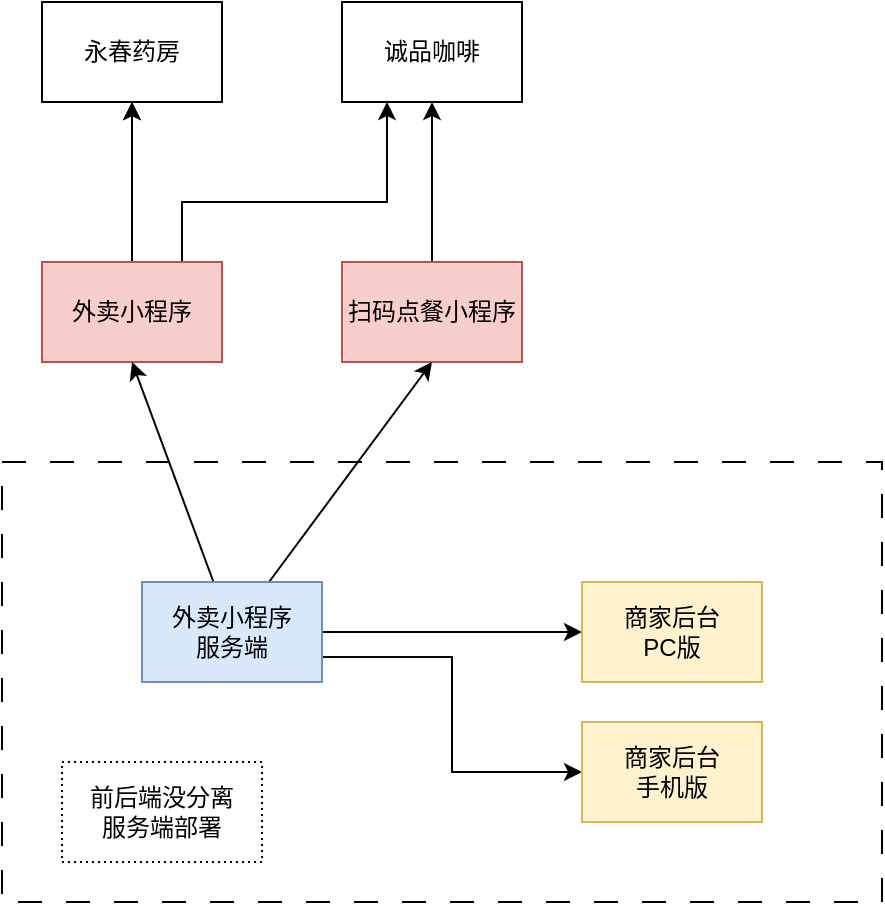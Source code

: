 <mxfile version="22.1.3" type="github">
  <diagram name="第 1 页" id="1bGJnwUZLRpFieNH4Pbf">
    <mxGraphModel dx="940" dy="490" grid="0" gridSize="10" guides="1" tooltips="1" connect="1" arrows="1" fold="1" page="1" pageScale="1" pageWidth="827" pageHeight="1169" math="0" shadow="0">
      <root>
        <mxCell id="0" />
        <mxCell id="1" parent="0" />
        <mxCell id="TzNub4UONT2IYfASkNJM-13" value="" style="rounded=0;whiteSpace=wrap;html=1;fillColor=none;dashed=1;dashPattern=12 12;" vertex="1" parent="1">
          <mxGeometry x="120" y="310" width="440" height="220" as="geometry" />
        </mxCell>
        <mxCell id="TzNub4UONT2IYfASkNJM-16" style="edgeStyle=orthogonalEdgeStyle;rounded=0;orthogonalLoop=1;jettySize=auto;html=1;entryX=0.5;entryY=1;entryDx=0;entryDy=0;" edge="1" parent="1" source="TzNub4UONT2IYfASkNJM-1" target="TzNub4UONT2IYfASkNJM-12">
          <mxGeometry relative="1" as="geometry" />
        </mxCell>
        <mxCell id="TzNub4UONT2IYfASkNJM-17" value="" style="edgeStyle=orthogonalEdgeStyle;rounded=0;orthogonalLoop=1;jettySize=auto;html=1;" edge="1" parent="1" source="TzNub4UONT2IYfASkNJM-1" target="TzNub4UONT2IYfASkNJM-12">
          <mxGeometry relative="1" as="geometry" />
        </mxCell>
        <mxCell id="TzNub4UONT2IYfASkNJM-18" style="edgeStyle=orthogonalEdgeStyle;rounded=0;orthogonalLoop=1;jettySize=auto;html=1;entryX=0.25;entryY=1;entryDx=0;entryDy=0;" edge="1" parent="1" source="TzNub4UONT2IYfASkNJM-1" target="TzNub4UONT2IYfASkNJM-15">
          <mxGeometry relative="1" as="geometry">
            <Array as="points">
              <mxPoint x="210" y="180" />
              <mxPoint x="313" y="180" />
            </Array>
          </mxGeometry>
        </mxCell>
        <mxCell id="TzNub4UONT2IYfASkNJM-1" value="外卖小程序" style="rounded=0;whiteSpace=wrap;html=1;fillColor=#f8cecc;strokeColor=#b85450;" vertex="1" parent="1">
          <mxGeometry x="140" y="210" width="90" height="50" as="geometry" />
        </mxCell>
        <mxCell id="TzNub4UONT2IYfASkNJM-19" style="edgeStyle=orthogonalEdgeStyle;rounded=0;orthogonalLoop=1;jettySize=auto;html=1;entryX=0.5;entryY=1;entryDx=0;entryDy=0;" edge="1" parent="1" source="TzNub4UONT2IYfASkNJM-4" target="TzNub4UONT2IYfASkNJM-15">
          <mxGeometry relative="1" as="geometry" />
        </mxCell>
        <mxCell id="TzNub4UONT2IYfASkNJM-4" value="扫码点餐小程序" style="rounded=0;whiteSpace=wrap;html=1;fillColor=#f8cecc;strokeColor=#b85450;" vertex="1" parent="1">
          <mxGeometry x="290" y="210" width="90" height="50" as="geometry" />
        </mxCell>
        <mxCell id="TzNub4UONT2IYfASkNJM-7" style="rounded=0;orthogonalLoop=1;jettySize=auto;html=1;entryX=0.5;entryY=1;entryDx=0;entryDy=0;" edge="1" parent="1" source="TzNub4UONT2IYfASkNJM-5" target="TzNub4UONT2IYfASkNJM-1">
          <mxGeometry relative="1" as="geometry" />
        </mxCell>
        <mxCell id="TzNub4UONT2IYfASkNJM-8" style="rounded=0;orthogonalLoop=1;jettySize=auto;html=1;entryX=0.5;entryY=1;entryDx=0;entryDy=0;" edge="1" parent="1" source="TzNub4UONT2IYfASkNJM-5" target="TzNub4UONT2IYfASkNJM-4">
          <mxGeometry relative="1" as="geometry" />
        </mxCell>
        <mxCell id="TzNub4UONT2IYfASkNJM-10" style="rounded=0;orthogonalLoop=1;jettySize=auto;html=1;entryX=0;entryY=0.5;entryDx=0;entryDy=0;" edge="1" parent="1" source="TzNub4UONT2IYfASkNJM-5" target="TzNub4UONT2IYfASkNJM-6">
          <mxGeometry relative="1" as="geometry" />
        </mxCell>
        <mxCell id="TzNub4UONT2IYfASkNJM-11" style="rounded=0;orthogonalLoop=1;jettySize=auto;html=1;entryX=0;entryY=0.5;entryDx=0;entryDy=0;edgeStyle=orthogonalEdgeStyle;exitX=1;exitY=0.75;exitDx=0;exitDy=0;" edge="1" parent="1" source="TzNub4UONT2IYfASkNJM-5" target="TzNub4UONT2IYfASkNJM-9">
          <mxGeometry relative="1" as="geometry" />
        </mxCell>
        <mxCell id="TzNub4UONT2IYfASkNJM-5" value="外卖小程序&lt;br&gt;服务端" style="rounded=0;whiteSpace=wrap;html=1;fillColor=#dae8fc;strokeColor=#6c8ebf;" vertex="1" parent="1">
          <mxGeometry x="190" y="370" width="90" height="50" as="geometry" />
        </mxCell>
        <mxCell id="TzNub4UONT2IYfASkNJM-6" value="商家后台&lt;br&gt;PC版" style="rounded=0;whiteSpace=wrap;html=1;fillColor=#fff2cc;strokeColor=#d6b656;" vertex="1" parent="1">
          <mxGeometry x="410" y="370" width="90" height="50" as="geometry" />
        </mxCell>
        <mxCell id="TzNub4UONT2IYfASkNJM-9" value="商家后台&lt;br&gt;手机版" style="rounded=0;whiteSpace=wrap;html=1;fillColor=#fff2cc;strokeColor=#d6b656;" vertex="1" parent="1">
          <mxGeometry x="410" y="440" width="90" height="50" as="geometry" />
        </mxCell>
        <mxCell id="TzNub4UONT2IYfASkNJM-12" value="永春药房" style="rounded=0;whiteSpace=wrap;html=1;" vertex="1" parent="1">
          <mxGeometry x="140" y="80" width="90" height="50" as="geometry" />
        </mxCell>
        <mxCell id="TzNub4UONT2IYfASkNJM-15" value="诚品咖啡" style="rounded=0;whiteSpace=wrap;html=1;" vertex="1" parent="1">
          <mxGeometry x="290" y="80" width="90" height="50" as="geometry" />
        </mxCell>
        <mxCell id="TzNub4UONT2IYfASkNJM-20" value="前后端没分离&lt;br&gt;服务端部署" style="rounded=0;whiteSpace=wrap;html=1;dashed=1;dashPattern=1 2;" vertex="1" parent="1">
          <mxGeometry x="150" y="460" width="100" height="50" as="geometry" />
        </mxCell>
      </root>
    </mxGraphModel>
  </diagram>
</mxfile>
